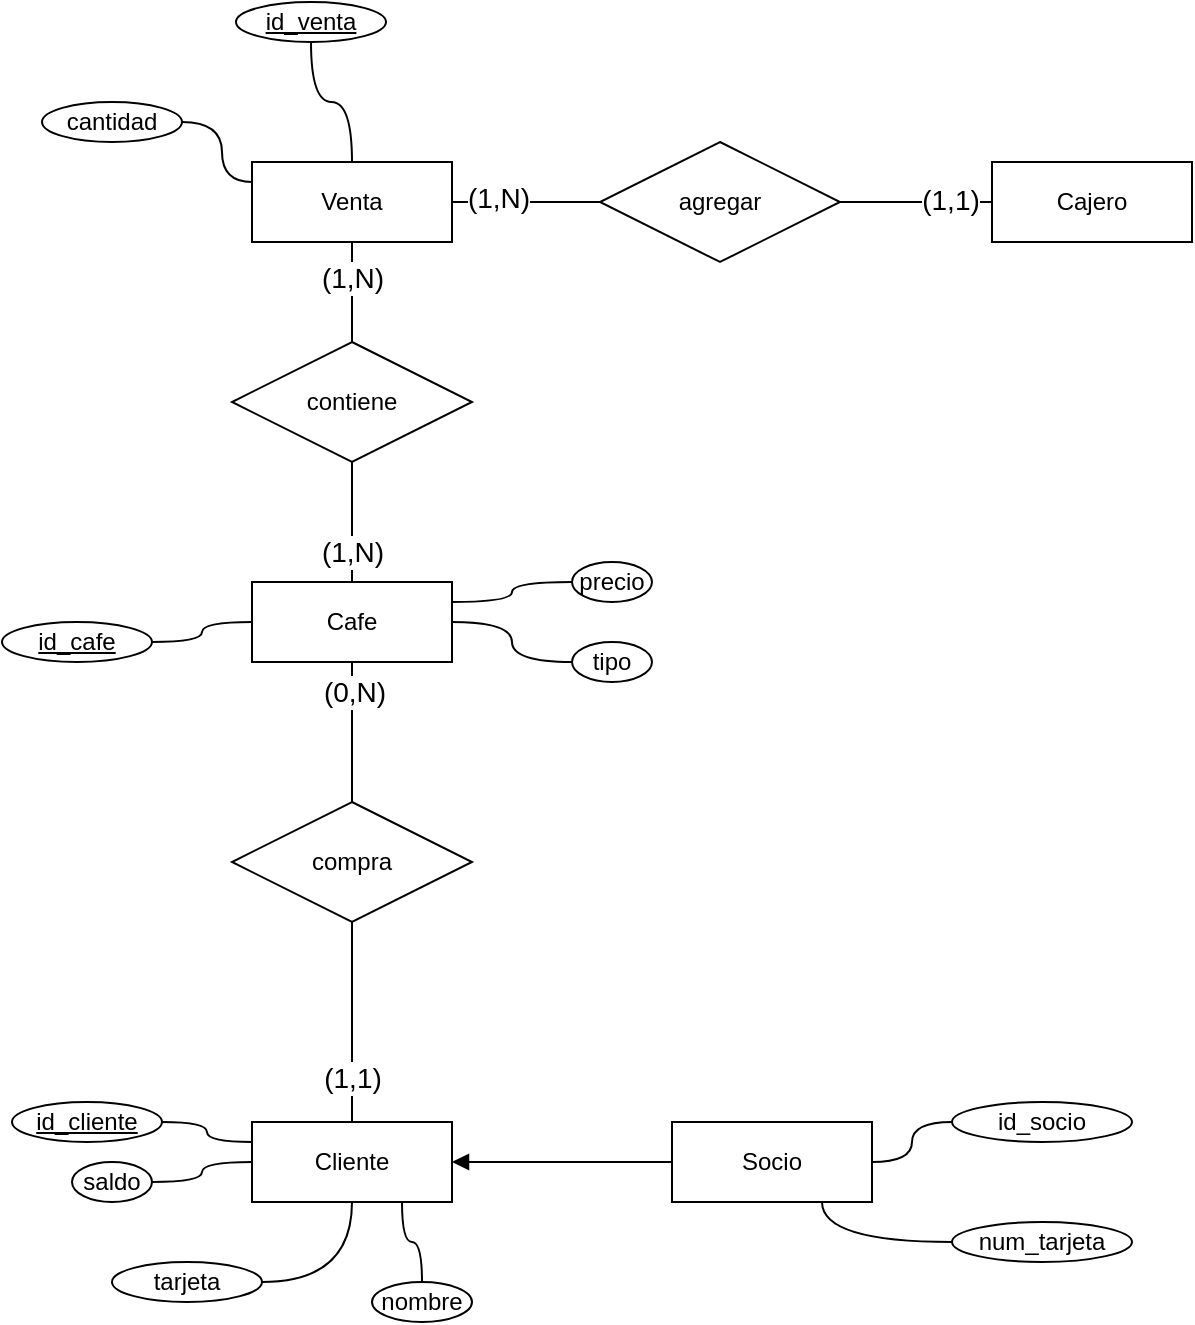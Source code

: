 <mxfile version="20.6.0" type="device"><diagram id="Zh5Caza66kozr7ZZEsj1" name="Página-1"><mxGraphModel dx="723" dy="402" grid="1" gridSize="10" guides="1" tooltips="1" connect="1" arrows="1" fold="1" page="1" pageScale="1" pageWidth="827" pageHeight="1169" math="0" shadow="0"><root><mxCell id="0"/><mxCell id="1" parent="0"/><mxCell id="uplvCmW5g1KEPkEv1CDJ-1" value="Venta" style="whiteSpace=wrap;html=1;align=center;" vertex="1" parent="1"><mxGeometry x="130" y="180" width="100" height="40" as="geometry"/></mxCell><mxCell id="uplvCmW5g1KEPkEv1CDJ-2" value="Socio" style="whiteSpace=wrap;html=1;align=center;" vertex="1" parent="1"><mxGeometry x="340" y="660" width="100" height="40" as="geometry"/></mxCell><mxCell id="uplvCmW5g1KEPkEv1CDJ-3" value="Cajero" style="whiteSpace=wrap;html=1;align=center;" vertex="1" parent="1"><mxGeometry x="500" y="180" width="100" height="40" as="geometry"/></mxCell><mxCell id="uplvCmW5g1KEPkEv1CDJ-4" value="Cafe" style="whiteSpace=wrap;html=1;align=center;" vertex="1" parent="1"><mxGeometry x="130" y="390" width="100" height="40" as="geometry"/></mxCell><mxCell id="uplvCmW5g1KEPkEv1CDJ-5" value="contiene" style="shape=rhombus;perimeter=rhombusPerimeter;whiteSpace=wrap;html=1;align=center;" vertex="1" parent="1"><mxGeometry x="120" y="270" width="120" height="60" as="geometry"/></mxCell><mxCell id="uplvCmW5g1KEPkEv1CDJ-6" value="" style="endArrow=none;html=1;rounded=0;entryX=0.5;entryY=1;entryDx=0;entryDy=0;exitX=0.5;exitY=0;exitDx=0;exitDy=0;" edge="1" parent="1" source="uplvCmW5g1KEPkEv1CDJ-4" target="uplvCmW5g1KEPkEv1CDJ-5"><mxGeometry width="50" height="50" relative="1" as="geometry"><mxPoint x="290" y="370" as="sourcePoint"/><mxPoint x="340" y="320" as="targetPoint"/></mxGeometry></mxCell><mxCell id="uplvCmW5g1KEPkEv1CDJ-7" value="" style="endArrow=none;html=1;rounded=0;entryX=0.5;entryY=1;entryDx=0;entryDy=0;exitX=0.5;exitY=0;exitDx=0;exitDy=0;" edge="1" parent="1" source="uplvCmW5g1KEPkEv1CDJ-5" target="uplvCmW5g1KEPkEv1CDJ-1"><mxGeometry width="50" height="50" relative="1" as="geometry"><mxPoint x="190" y="300" as="sourcePoint"/><mxPoint x="190" y="240" as="targetPoint"/></mxGeometry></mxCell><mxCell id="uplvCmW5g1KEPkEv1CDJ-8" value="agregar" style="shape=rhombus;perimeter=rhombusPerimeter;whiteSpace=wrap;html=1;align=center;" vertex="1" parent="1"><mxGeometry x="304" y="170" width="120" height="60" as="geometry"/></mxCell><mxCell id="uplvCmW5g1KEPkEv1CDJ-9" value="" style="endArrow=none;html=1;rounded=0;entryX=1;entryY=0.5;entryDx=0;entryDy=0;exitX=0;exitY=0.5;exitDx=0;exitDy=0;" edge="1" parent="1" source="uplvCmW5g1KEPkEv1CDJ-8" target="uplvCmW5g1KEPkEv1CDJ-1"><mxGeometry width="50" height="50" relative="1" as="geometry"><mxPoint x="190" y="280" as="sourcePoint"/><mxPoint x="190" y="230" as="targetPoint"/></mxGeometry></mxCell><mxCell id="uplvCmW5g1KEPkEv1CDJ-10" value="" style="endArrow=none;html=1;rounded=0;exitX=0;exitY=0.5;exitDx=0;exitDy=0;entryX=1;entryY=0.5;entryDx=0;entryDy=0;" edge="1" parent="1" source="uplvCmW5g1KEPkEv1CDJ-3" target="uplvCmW5g1KEPkEv1CDJ-8"><mxGeometry width="50" height="50" relative="1" as="geometry"><mxPoint x="450" y="210" as="sourcePoint"/><mxPoint x="410" y="200" as="targetPoint"/></mxGeometry></mxCell><mxCell id="uplvCmW5g1KEPkEv1CDJ-12" value="Cliente" style="whiteSpace=wrap;html=1;align=center;" vertex="1" parent="1"><mxGeometry x="130" y="660" width="100" height="40" as="geometry"/></mxCell><mxCell id="uplvCmW5g1KEPkEv1CDJ-14" value="" style="endArrow=block;html=1;rounded=0;entryX=1;entryY=0.5;entryDx=0;entryDy=0;exitX=0;exitY=0.5;exitDx=0;exitDy=0;endFill=1;" edge="1" parent="1" source="uplvCmW5g1KEPkEv1CDJ-2" target="uplvCmW5g1KEPkEv1CDJ-12"><mxGeometry width="50" height="50" relative="1" as="geometry"><mxPoint x="190" y="710" as="sourcePoint"/><mxPoint x="190" y="830" as="targetPoint"/></mxGeometry></mxCell><mxCell id="uplvCmW5g1KEPkEv1CDJ-19" style="edgeStyle=orthogonalEdgeStyle;curved=1;rounded=0;orthogonalLoop=1;jettySize=auto;html=1;exitX=0.5;exitY=0;exitDx=0;exitDy=0;entryX=0.75;entryY=1;entryDx=0;entryDy=0;endArrow=none;endFill=0;" edge="1" parent="1" source="uplvCmW5g1KEPkEv1CDJ-15" target="uplvCmW5g1KEPkEv1CDJ-12"><mxGeometry relative="1" as="geometry"/></mxCell><mxCell id="uplvCmW5g1KEPkEv1CDJ-15" value="nombre" style="ellipse;whiteSpace=wrap;html=1;align=center;" vertex="1" parent="1"><mxGeometry x="190" y="740" width="50" height="20" as="geometry"/></mxCell><mxCell id="uplvCmW5g1KEPkEv1CDJ-20" style="edgeStyle=orthogonalEdgeStyle;curved=1;rounded=0;orthogonalLoop=1;jettySize=auto;html=1;exitX=1;exitY=0.5;exitDx=0;exitDy=0;entryX=0;entryY=0.5;entryDx=0;entryDy=0;endArrow=none;endFill=0;" edge="1" parent="1" source="uplvCmW5g1KEPkEv1CDJ-16" target="uplvCmW5g1KEPkEv1CDJ-12"><mxGeometry relative="1" as="geometry"/></mxCell><mxCell id="uplvCmW5g1KEPkEv1CDJ-16" value="saldo" style="ellipse;whiteSpace=wrap;html=1;align=center;" vertex="1" parent="1"><mxGeometry x="40" y="680" width="40" height="20" as="geometry"/></mxCell><mxCell id="uplvCmW5g1KEPkEv1CDJ-18" style="edgeStyle=orthogonalEdgeStyle;rounded=0;orthogonalLoop=1;jettySize=auto;html=1;exitX=1;exitY=0.5;exitDx=0;exitDy=0;entryX=0;entryY=0.25;entryDx=0;entryDy=0;endArrow=none;endFill=0;curved=1;" edge="1" parent="1" source="uplvCmW5g1KEPkEv1CDJ-17" target="uplvCmW5g1KEPkEv1CDJ-12"><mxGeometry relative="1" as="geometry"/></mxCell><mxCell id="uplvCmW5g1KEPkEv1CDJ-17" value="id_cliente" style="ellipse;whiteSpace=wrap;html=1;align=center;fontStyle=4" vertex="1" parent="1"><mxGeometry x="10" y="650" width="75" height="20" as="geometry"/></mxCell><mxCell id="uplvCmW5g1KEPkEv1CDJ-22" style="edgeStyle=orthogonalEdgeStyle;curved=1;rounded=0;orthogonalLoop=1;jettySize=auto;html=1;exitX=0;exitY=0.5;exitDx=0;exitDy=0;entryX=0.75;entryY=1;entryDx=0;entryDy=0;endArrow=none;endFill=0;" edge="1" parent="1" source="uplvCmW5g1KEPkEv1CDJ-21" target="uplvCmW5g1KEPkEv1CDJ-2"><mxGeometry relative="1" as="geometry"/></mxCell><mxCell id="uplvCmW5g1KEPkEv1CDJ-21" value="num_tarjeta" style="ellipse;whiteSpace=wrap;html=1;align=center;" vertex="1" parent="1"><mxGeometry x="480" y="710" width="90" height="20" as="geometry"/></mxCell><mxCell id="uplvCmW5g1KEPkEv1CDJ-24" value="compra" style="shape=rhombus;perimeter=rhombusPerimeter;whiteSpace=wrap;html=1;align=center;" vertex="1" parent="1"><mxGeometry x="120" y="500" width="120" height="60" as="geometry"/></mxCell><mxCell id="uplvCmW5g1KEPkEv1CDJ-25" value="" style="endArrow=none;html=1;rounded=0;entryX=0.5;entryY=1;entryDx=0;entryDy=0;exitX=0.5;exitY=0;exitDx=0;exitDy=0;" edge="1" parent="1" target="uplvCmW5g1KEPkEv1CDJ-24" source="uplvCmW5g1KEPkEv1CDJ-12"><mxGeometry width="50" height="50" relative="1" as="geometry"><mxPoint x="280" y="690.0" as="sourcePoint"/><mxPoint x="280" y="630.0" as="targetPoint"/></mxGeometry></mxCell><mxCell id="uplvCmW5g1KEPkEv1CDJ-26" value="" style="endArrow=none;html=1;rounded=0;entryX=0.5;entryY=1;entryDx=0;entryDy=0;exitX=0.5;exitY=0;exitDx=0;exitDy=0;" edge="1" parent="1" source="uplvCmW5g1KEPkEv1CDJ-24" target="uplvCmW5g1KEPkEv1CDJ-4"><mxGeometry width="50" height="50" relative="1" as="geometry"><mxPoint x="290" y="510" as="sourcePoint"/><mxPoint x="280" y="430" as="targetPoint"/></mxGeometry></mxCell><mxCell id="uplvCmW5g1KEPkEv1CDJ-27" value="(0,N)" style="edgeLabel;html=1;align=center;verticalAlign=middle;resizable=0;points=[];fontSize=14;" vertex="1" connectable="0" parent="uplvCmW5g1KEPkEv1CDJ-26"><mxGeometry x="0.584" y="-1" relative="1" as="geometry"><mxPoint as="offset"/></mxGeometry></mxCell><mxCell id="uplvCmW5g1KEPkEv1CDJ-28" value="(1,1)" style="edgeLabel;html=1;align=center;verticalAlign=middle;resizable=0;points=[];fontSize=14;" vertex="1" connectable="0" parent="1"><mxGeometry x="479" y="198.998" as="geometry"/></mxCell><mxCell id="uplvCmW5g1KEPkEv1CDJ-30" style="edgeStyle=orthogonalEdgeStyle;curved=1;rounded=0;orthogonalLoop=1;jettySize=auto;html=1;exitX=0;exitY=0.5;exitDx=0;exitDy=0;entryX=1;entryY=0.25;entryDx=0;entryDy=0;fontSize=14;endArrow=none;endFill=0;" edge="1" parent="1" source="uplvCmW5g1KEPkEv1CDJ-29" target="uplvCmW5g1KEPkEv1CDJ-4"><mxGeometry relative="1" as="geometry"/></mxCell><mxCell id="uplvCmW5g1KEPkEv1CDJ-29" value="precio" style="ellipse;whiteSpace=wrap;html=1;align=center;" vertex="1" parent="1"><mxGeometry x="290" y="380" width="40" height="20" as="geometry"/></mxCell><mxCell id="uplvCmW5g1KEPkEv1CDJ-32" style="edgeStyle=orthogonalEdgeStyle;curved=1;rounded=0;orthogonalLoop=1;jettySize=auto;html=1;exitX=0;exitY=0.5;exitDx=0;exitDy=0;entryX=1;entryY=0.5;entryDx=0;entryDy=0;fontSize=14;endArrow=none;endFill=0;" edge="1" parent="1" source="uplvCmW5g1KEPkEv1CDJ-31" target="uplvCmW5g1KEPkEv1CDJ-4"><mxGeometry relative="1" as="geometry"/></mxCell><mxCell id="uplvCmW5g1KEPkEv1CDJ-31" value="tipo" style="ellipse;whiteSpace=wrap;html=1;align=center;" vertex="1" parent="1"><mxGeometry x="290" y="420" width="40" height="20" as="geometry"/></mxCell><mxCell id="uplvCmW5g1KEPkEv1CDJ-33" value="(1,N)" style="edgeLabel;html=1;align=center;verticalAlign=middle;resizable=0;points=[];fontSize=14;" vertex="1" connectable="0" parent="1"><mxGeometry x="197" y="447.167" as="geometry"><mxPoint x="-17" y="-72" as="offset"/></mxGeometry></mxCell><mxCell id="uplvCmW5g1KEPkEv1CDJ-34" value="(1,N)" style="edgeLabel;html=1;align=center;verticalAlign=middle;resizable=0;points=[];fontSize=14;" vertex="1" connectable="0" parent="1"><mxGeometry x="197" y="309.997" as="geometry"><mxPoint x="-17" y="-72" as="offset"/></mxGeometry></mxCell><mxCell id="uplvCmW5g1KEPkEv1CDJ-35" value="(1,N)" style="edgeLabel;html=1;align=center;verticalAlign=middle;resizable=0;points=[];fontSize=14;" vertex="1" connectable="0" parent="1"><mxGeometry x="270" y="269.997" as="geometry"><mxPoint x="-17" y="-72" as="offset"/></mxGeometry></mxCell><mxCell id="uplvCmW5g1KEPkEv1CDJ-37" style="edgeStyle=orthogonalEdgeStyle;curved=1;rounded=0;orthogonalLoop=1;jettySize=auto;html=1;exitX=0.5;exitY=1;exitDx=0;exitDy=0;entryX=0.5;entryY=0;entryDx=0;entryDy=0;fontSize=14;endArrow=none;endFill=0;" edge="1" parent="1" source="uplvCmW5g1KEPkEv1CDJ-36" target="uplvCmW5g1KEPkEv1CDJ-1"><mxGeometry relative="1" as="geometry"/></mxCell><mxCell id="uplvCmW5g1KEPkEv1CDJ-36" value="id_venta" style="ellipse;whiteSpace=wrap;html=1;align=center;fontStyle=4" vertex="1" parent="1"><mxGeometry x="122" y="100" width="75" height="20" as="geometry"/></mxCell><mxCell id="uplvCmW5g1KEPkEv1CDJ-40" style="edgeStyle=orthogonalEdgeStyle;curved=1;rounded=0;orthogonalLoop=1;jettySize=auto;html=1;exitX=1;exitY=0.5;exitDx=0;exitDy=0;entryX=0;entryY=0.25;entryDx=0;entryDy=0;fontSize=14;endArrow=none;endFill=0;" edge="1" parent="1" source="uplvCmW5g1KEPkEv1CDJ-38" target="uplvCmW5g1KEPkEv1CDJ-1"><mxGeometry relative="1" as="geometry"/></mxCell><mxCell id="uplvCmW5g1KEPkEv1CDJ-38" value="cantidad" style="ellipse;whiteSpace=wrap;html=1;align=center;" vertex="1" parent="1"><mxGeometry x="25" y="150" width="70" height="20" as="geometry"/></mxCell><mxCell id="uplvCmW5g1KEPkEv1CDJ-39" value="(1,1)" style="edgeLabel;html=1;align=center;verticalAlign=middle;resizable=0;points=[];fontSize=14;" vertex="1" connectable="0" parent="1"><mxGeometry x="197" y="709.997" as="geometry"><mxPoint x="-17" y="-72" as="offset"/></mxGeometry></mxCell><mxCell id="uplvCmW5g1KEPkEv1CDJ-42" style="edgeStyle=orthogonalEdgeStyle;curved=1;rounded=0;orthogonalLoop=1;jettySize=auto;html=1;exitX=1;exitY=0.5;exitDx=0;exitDy=0;entryX=0.5;entryY=1;entryDx=0;entryDy=0;fontSize=14;endArrow=none;endFill=0;" edge="1" parent="1" source="uplvCmW5g1KEPkEv1CDJ-41" target="uplvCmW5g1KEPkEv1CDJ-12"><mxGeometry relative="1" as="geometry"/></mxCell><mxCell id="uplvCmW5g1KEPkEv1CDJ-41" value="tarjeta" style="ellipse;whiteSpace=wrap;html=1;align=center;" vertex="1" parent="1"><mxGeometry x="60" y="730" width="75" height="20" as="geometry"/></mxCell><mxCell id="uplvCmW5g1KEPkEv1CDJ-44" style="edgeStyle=orthogonalEdgeStyle;curved=1;rounded=0;orthogonalLoop=1;jettySize=auto;html=1;exitX=1;exitY=0.5;exitDx=0;exitDy=0;entryX=0;entryY=0.5;entryDx=0;entryDy=0;fontSize=14;endArrow=none;endFill=0;" edge="1" parent="1" source="uplvCmW5g1KEPkEv1CDJ-43" target="uplvCmW5g1KEPkEv1CDJ-4"><mxGeometry relative="1" as="geometry"/></mxCell><mxCell id="uplvCmW5g1KEPkEv1CDJ-43" value="id_cafe" style="ellipse;whiteSpace=wrap;html=1;align=center;fontStyle=4" vertex="1" parent="1"><mxGeometry x="5" y="410" width="75" height="20" as="geometry"/></mxCell><mxCell id="uplvCmW5g1KEPkEv1CDJ-46" style="edgeStyle=orthogonalEdgeStyle;curved=1;rounded=0;orthogonalLoop=1;jettySize=auto;html=1;exitX=0;exitY=0.5;exitDx=0;exitDy=0;entryX=1;entryY=0.5;entryDx=0;entryDy=0;fontSize=14;endArrow=none;endFill=0;" edge="1" parent="1" source="uplvCmW5g1KEPkEv1CDJ-45" target="uplvCmW5g1KEPkEv1CDJ-2"><mxGeometry relative="1" as="geometry"/></mxCell><mxCell id="uplvCmW5g1KEPkEv1CDJ-45" value="id_socio" style="ellipse;whiteSpace=wrap;html=1;align=center;" vertex="1" parent="1"><mxGeometry x="480" y="650" width="90" height="20" as="geometry"/></mxCell></root></mxGraphModel></diagram></mxfile>